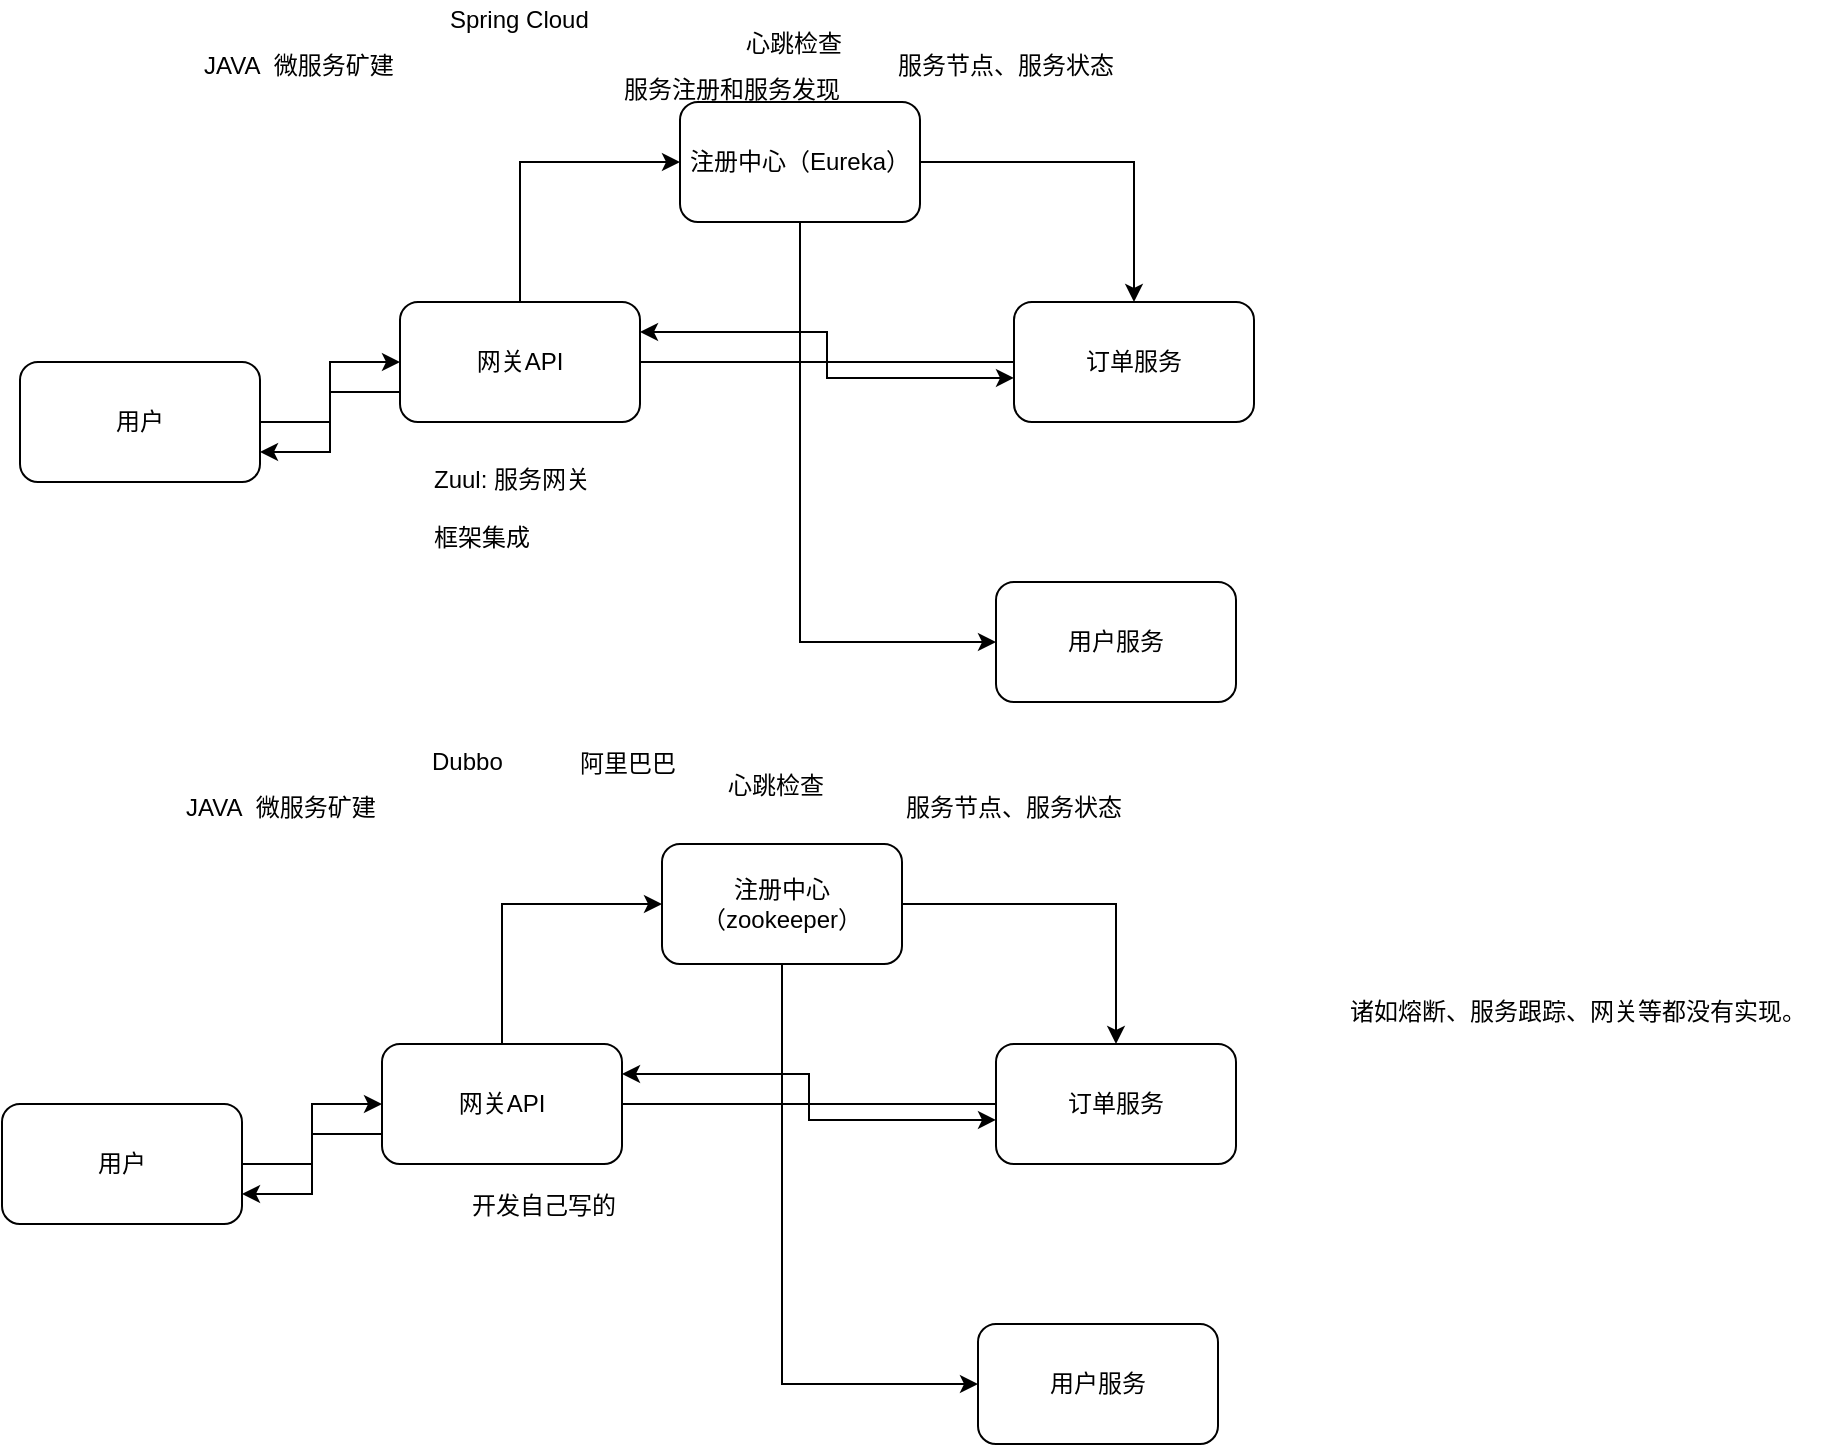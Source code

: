 <mxfile version="12.2.6" type="github" pages="2"><diagram id="xQUMRRwh-zhtcsr-zH8j" name="第 1 页"><mxGraphModel dx="2013" dy="741" grid="1" gridSize="10" guides="1" tooltips="1" connect="1" arrows="1" fold="1" page="1" pageScale="1" pageWidth="827" pageHeight="1169" math="0" shadow="0"><root><mxCell id="0"/><mxCell id="1" parent="0"/><mxCell id="TwOrym5mcq-JNsZfawvG-14" style="edgeStyle=orthogonalEdgeStyle;rounded=0;orthogonalLoop=1;jettySize=auto;html=1;exitX=0;exitY=0.5;exitDx=0;exitDy=0;entryX=1;entryY=0.25;entryDx=0;entryDy=0;" edge="1" parent="1" source="TwOrym5mcq-JNsZfawvG-1" target="TwOrym5mcq-JNsZfawvG-3"><mxGeometry relative="1" as="geometry"/></mxCell><mxCell id="TwOrym5mcq-JNsZfawvG-1" value="订单服务" style="rounded=1;whiteSpace=wrap;html=1;" vertex="1" parent="1"><mxGeometry x="367" y="170" width="120" height="60" as="geometry"/></mxCell><mxCell id="TwOrym5mcq-JNsZfawvG-2" value="用户服务" style="rounded=1;whiteSpace=wrap;html=1;" vertex="1" parent="1"><mxGeometry x="358" y="310" width="120" height="60" as="geometry"/></mxCell><mxCell id="TwOrym5mcq-JNsZfawvG-8" style="edgeStyle=orthogonalEdgeStyle;rounded=0;orthogonalLoop=1;jettySize=auto;html=1;exitX=0.5;exitY=0;exitDx=0;exitDy=0;entryX=0;entryY=0.5;entryDx=0;entryDy=0;" edge="1" parent="1" source="TwOrym5mcq-JNsZfawvG-3" target="TwOrym5mcq-JNsZfawvG-4"><mxGeometry relative="1" as="geometry"/></mxCell><mxCell id="TwOrym5mcq-JNsZfawvG-9" style="edgeStyle=orthogonalEdgeStyle;rounded=0;orthogonalLoop=1;jettySize=auto;html=1;exitX=1;exitY=0.5;exitDx=0;exitDy=0;entryX=0;entryY=0.633;entryDx=0;entryDy=0;entryPerimeter=0;" edge="1" parent="1" source="TwOrym5mcq-JNsZfawvG-3" target="TwOrym5mcq-JNsZfawvG-1"><mxGeometry relative="1" as="geometry"/></mxCell><mxCell id="TwOrym5mcq-JNsZfawvG-15" style="edgeStyle=orthogonalEdgeStyle;rounded=0;orthogonalLoop=1;jettySize=auto;html=1;exitX=0;exitY=0.75;exitDx=0;exitDy=0;entryX=1;entryY=0.75;entryDx=0;entryDy=0;" edge="1" parent="1" source="TwOrym5mcq-JNsZfawvG-3" target="TwOrym5mcq-JNsZfawvG-12"><mxGeometry relative="1" as="geometry"/></mxCell><mxCell id="TwOrym5mcq-JNsZfawvG-3" value="网关API" style="rounded=1;whiteSpace=wrap;html=1;" vertex="1" parent="1"><mxGeometry x="60" y="170" width="120" height="60" as="geometry"/></mxCell><mxCell id="TwOrym5mcq-JNsZfawvG-5" style="edgeStyle=orthogonalEdgeStyle;rounded=0;orthogonalLoop=1;jettySize=auto;html=1;exitX=1;exitY=0.5;exitDx=0;exitDy=0;" edge="1" parent="1" source="TwOrym5mcq-JNsZfawvG-4" target="TwOrym5mcq-JNsZfawvG-1"><mxGeometry relative="1" as="geometry"/></mxCell><mxCell id="TwOrym5mcq-JNsZfawvG-6" style="edgeStyle=orthogonalEdgeStyle;rounded=0;orthogonalLoop=1;jettySize=auto;html=1;exitX=0.5;exitY=1;exitDx=0;exitDy=0;entryX=0;entryY=0.5;entryDx=0;entryDy=0;" edge="1" parent="1" source="TwOrym5mcq-JNsZfawvG-4" target="TwOrym5mcq-JNsZfawvG-2"><mxGeometry relative="1" as="geometry"/></mxCell><mxCell id="TwOrym5mcq-JNsZfawvG-4" value="注册中心（Eureka）" style="rounded=1;whiteSpace=wrap;html=1;" vertex="1" parent="1"><mxGeometry x="200" y="70" width="120" height="60" as="geometry"/></mxCell><mxCell id="TwOrym5mcq-JNsZfawvG-7" value="心跳检查" style="text;html=1;resizable=0;points=[];autosize=1;align=left;verticalAlign=top;spacingTop=-4;" vertex="1" parent="1"><mxGeometry x="231" y="31" width="60" height="20" as="geometry"/></mxCell><mxCell id="TwOrym5mcq-JNsZfawvG-11" value="服务节点、服务状态" style="text;html=1;resizable=0;points=[];autosize=1;align=left;verticalAlign=top;spacingTop=-4;" vertex="1" parent="1"><mxGeometry x="307" y="42" width="120" height="20" as="geometry"/></mxCell><mxCell id="TwOrym5mcq-JNsZfawvG-13" style="edgeStyle=orthogonalEdgeStyle;rounded=0;orthogonalLoop=1;jettySize=auto;html=1;exitX=1;exitY=0.5;exitDx=0;exitDy=0;" edge="1" parent="1" source="TwOrym5mcq-JNsZfawvG-12" target="TwOrym5mcq-JNsZfawvG-3"><mxGeometry relative="1" as="geometry"/></mxCell><mxCell id="TwOrym5mcq-JNsZfawvG-12" value="用户" style="rounded=1;whiteSpace=wrap;html=1;" vertex="1" parent="1"><mxGeometry x="-130" y="200" width="120" height="60" as="geometry"/></mxCell><mxCell id="TwOrym5mcq-JNsZfawvG-16" value="Spring Cloud" style="text;html=1;resizable=0;points=[];autosize=1;align=left;verticalAlign=top;spacingTop=-4;" vertex="1" parent="1"><mxGeometry x="83" y="19" width="80" height="20" as="geometry"/></mxCell><mxCell id="TwOrym5mcq-JNsZfawvG-17" value="JAVA&amp;nbsp; 微服务矿建" style="text;html=1;resizable=0;points=[];autosize=1;align=left;verticalAlign=top;spacingTop=-4;" vertex="1" parent="1"><mxGeometry x="-40" y="42" width="110" height="20" as="geometry"/></mxCell><mxCell id="TwOrym5mcq-JNsZfawvG-19" style="edgeStyle=orthogonalEdgeStyle;rounded=0;orthogonalLoop=1;jettySize=auto;html=1;exitX=0;exitY=0.5;exitDx=0;exitDy=0;entryX=1;entryY=0.25;entryDx=0;entryDy=0;" edge="1" parent="1" source="TwOrym5mcq-JNsZfawvG-20" target="TwOrym5mcq-JNsZfawvG-25"><mxGeometry relative="1" as="geometry"/></mxCell><mxCell id="TwOrym5mcq-JNsZfawvG-20" value="订单服务" style="rounded=1;whiteSpace=wrap;html=1;" vertex="1" parent="1"><mxGeometry x="358" y="541" width="120" height="60" as="geometry"/></mxCell><mxCell id="TwOrym5mcq-JNsZfawvG-21" value="用户服务" style="rounded=1;whiteSpace=wrap;html=1;" vertex="1" parent="1"><mxGeometry x="349" y="681" width="120" height="60" as="geometry"/></mxCell><mxCell id="TwOrym5mcq-JNsZfawvG-22" style="edgeStyle=orthogonalEdgeStyle;rounded=0;orthogonalLoop=1;jettySize=auto;html=1;exitX=0.5;exitY=0;exitDx=0;exitDy=0;entryX=0;entryY=0.5;entryDx=0;entryDy=0;" edge="1" parent="1" source="TwOrym5mcq-JNsZfawvG-25" target="TwOrym5mcq-JNsZfawvG-28"><mxGeometry relative="1" as="geometry"/></mxCell><mxCell id="TwOrym5mcq-JNsZfawvG-23" style="edgeStyle=orthogonalEdgeStyle;rounded=0;orthogonalLoop=1;jettySize=auto;html=1;exitX=1;exitY=0.5;exitDx=0;exitDy=0;entryX=0;entryY=0.633;entryDx=0;entryDy=0;entryPerimeter=0;" edge="1" parent="1" source="TwOrym5mcq-JNsZfawvG-25" target="TwOrym5mcq-JNsZfawvG-20"><mxGeometry relative="1" as="geometry"/></mxCell><mxCell id="TwOrym5mcq-JNsZfawvG-24" style="edgeStyle=orthogonalEdgeStyle;rounded=0;orthogonalLoop=1;jettySize=auto;html=1;exitX=0;exitY=0.75;exitDx=0;exitDy=0;entryX=1;entryY=0.75;entryDx=0;entryDy=0;" edge="1" parent="1" source="TwOrym5mcq-JNsZfawvG-25" target="TwOrym5mcq-JNsZfawvG-32"><mxGeometry relative="1" as="geometry"/></mxCell><mxCell id="TwOrym5mcq-JNsZfawvG-25" value="网关API" style="rounded=1;whiteSpace=wrap;html=1;" vertex="1" parent="1"><mxGeometry x="51" y="541" width="120" height="60" as="geometry"/></mxCell><mxCell id="TwOrym5mcq-JNsZfawvG-26" style="edgeStyle=orthogonalEdgeStyle;rounded=0;orthogonalLoop=1;jettySize=auto;html=1;exitX=1;exitY=0.5;exitDx=0;exitDy=0;" edge="1" parent="1" source="TwOrym5mcq-JNsZfawvG-28" target="TwOrym5mcq-JNsZfawvG-20"><mxGeometry relative="1" as="geometry"/></mxCell><mxCell id="TwOrym5mcq-JNsZfawvG-27" style="edgeStyle=orthogonalEdgeStyle;rounded=0;orthogonalLoop=1;jettySize=auto;html=1;exitX=0.5;exitY=1;exitDx=0;exitDy=0;entryX=0;entryY=0.5;entryDx=0;entryDy=0;" edge="1" parent="1" source="TwOrym5mcq-JNsZfawvG-28" target="TwOrym5mcq-JNsZfawvG-21"><mxGeometry relative="1" as="geometry"/></mxCell><mxCell id="TwOrym5mcq-JNsZfawvG-28" value="注册中心（zookeeper）" style="rounded=1;whiteSpace=wrap;html=1;" vertex="1" parent="1"><mxGeometry x="191" y="441" width="120" height="60" as="geometry"/></mxCell><mxCell id="TwOrym5mcq-JNsZfawvG-29" value="心跳检查" style="text;html=1;resizable=0;points=[];autosize=1;align=left;verticalAlign=top;spacingTop=-4;" vertex="1" parent="1"><mxGeometry x="222" y="402" width="60" height="20" as="geometry"/></mxCell><mxCell id="TwOrym5mcq-JNsZfawvG-30" value="服务节点、服务状态" style="text;html=1;resizable=0;points=[];autosize=1;align=left;verticalAlign=top;spacingTop=-4;" vertex="1" parent="1"><mxGeometry x="311" y="413" width="120" height="20" as="geometry"/></mxCell><mxCell id="TwOrym5mcq-JNsZfawvG-31" style="edgeStyle=orthogonalEdgeStyle;rounded=0;orthogonalLoop=1;jettySize=auto;html=1;exitX=1;exitY=0.5;exitDx=0;exitDy=0;" edge="1" parent="1" source="TwOrym5mcq-JNsZfawvG-32" target="TwOrym5mcq-JNsZfawvG-25"><mxGeometry relative="1" as="geometry"/></mxCell><mxCell id="TwOrym5mcq-JNsZfawvG-32" value="用户" style="rounded=1;whiteSpace=wrap;html=1;" vertex="1" parent="1"><mxGeometry x="-139" y="571" width="120" height="60" as="geometry"/></mxCell><mxCell id="TwOrym5mcq-JNsZfawvG-33" value="Dubbo" style="text;html=1;resizable=0;points=[];autosize=1;align=left;verticalAlign=top;spacingTop=-4;" vertex="1" parent="1"><mxGeometry x="74" y="390" width="50" height="20" as="geometry"/></mxCell><mxCell id="TwOrym5mcq-JNsZfawvG-34" value="JAVA&amp;nbsp; 微服务矿建" style="text;html=1;resizable=0;points=[];autosize=1;align=left;verticalAlign=top;spacingTop=-4;" vertex="1" parent="1"><mxGeometry x="-49" y="413" width="110" height="20" as="geometry"/></mxCell><mxCell id="TwOrym5mcq-JNsZfawvG-35" value="阿里巴巴" style="text;html=1;resizable=0;points=[];autosize=1;align=left;verticalAlign=top;spacingTop=-4;" vertex="1" parent="1"><mxGeometry x="148" y="391" width="60" height="20" as="geometry"/></mxCell><mxCell id="TwOrym5mcq-JNsZfawvG-36" value="&lt;br/&gt;&lt;br/&gt;诸如熔断、服务跟踪、网关等都没有实现。" style="text;html=1;resizable=0;points=[];autosize=1;align=left;verticalAlign=top;spacingTop=-4;" vertex="1" parent="1"><mxGeometry x="533" y="486" width="240" height="40" as="geometry"/></mxCell><mxCell id="TwOrym5mcq-JNsZfawvG-37" value="开发自己写的" style="text;html=1;resizable=0;points=[];autosize=1;align=left;verticalAlign=top;spacingTop=-4;" vertex="1" parent="1"><mxGeometry x="94" y="612" width="90" height="20" as="geometry"/></mxCell><mxCell id="TwOrym5mcq-JNsZfawvG-38" value="&lt;br/&gt;&lt;br/&gt;Zuul: 服务网关&lt;br&gt;&lt;br&gt;框架集成" style="text;html=1;resizable=0;points=[];autosize=1;align=left;verticalAlign=top;spacingTop=-4;" vertex="1" parent="1"><mxGeometry x="75" y="220" width="90" height="70" as="geometry"/></mxCell><mxCell id="TwOrym5mcq-JNsZfawvG-39" value="服务注册和服务发现" style="text;html=1;" vertex="1" parent="1"><mxGeometry x="170" y="50" width="130" height="30" as="geometry"/></mxCell></root></mxGraphModel></diagram><diagram id="fFyCTVXiIw-sdUHINaEG" name="第 2 页"><mxGraphModel dx="1186" dy="741" grid="1" gridSize="10" guides="1" tooltips="1" connect="1" arrows="1" fold="1" page="1" pageScale="1" pageWidth="827" pageHeight="1169" math="0" shadow="0"><root><mxCell id="FpTd2ZZ6GO76LK4Wq0Jo-0"/><mxCell id="FpTd2ZZ6GO76LK4Wq0Jo-1" parent="FpTd2ZZ6GO76LK4Wq0Jo-0"/></root></mxGraphModel></diagram></mxfile>